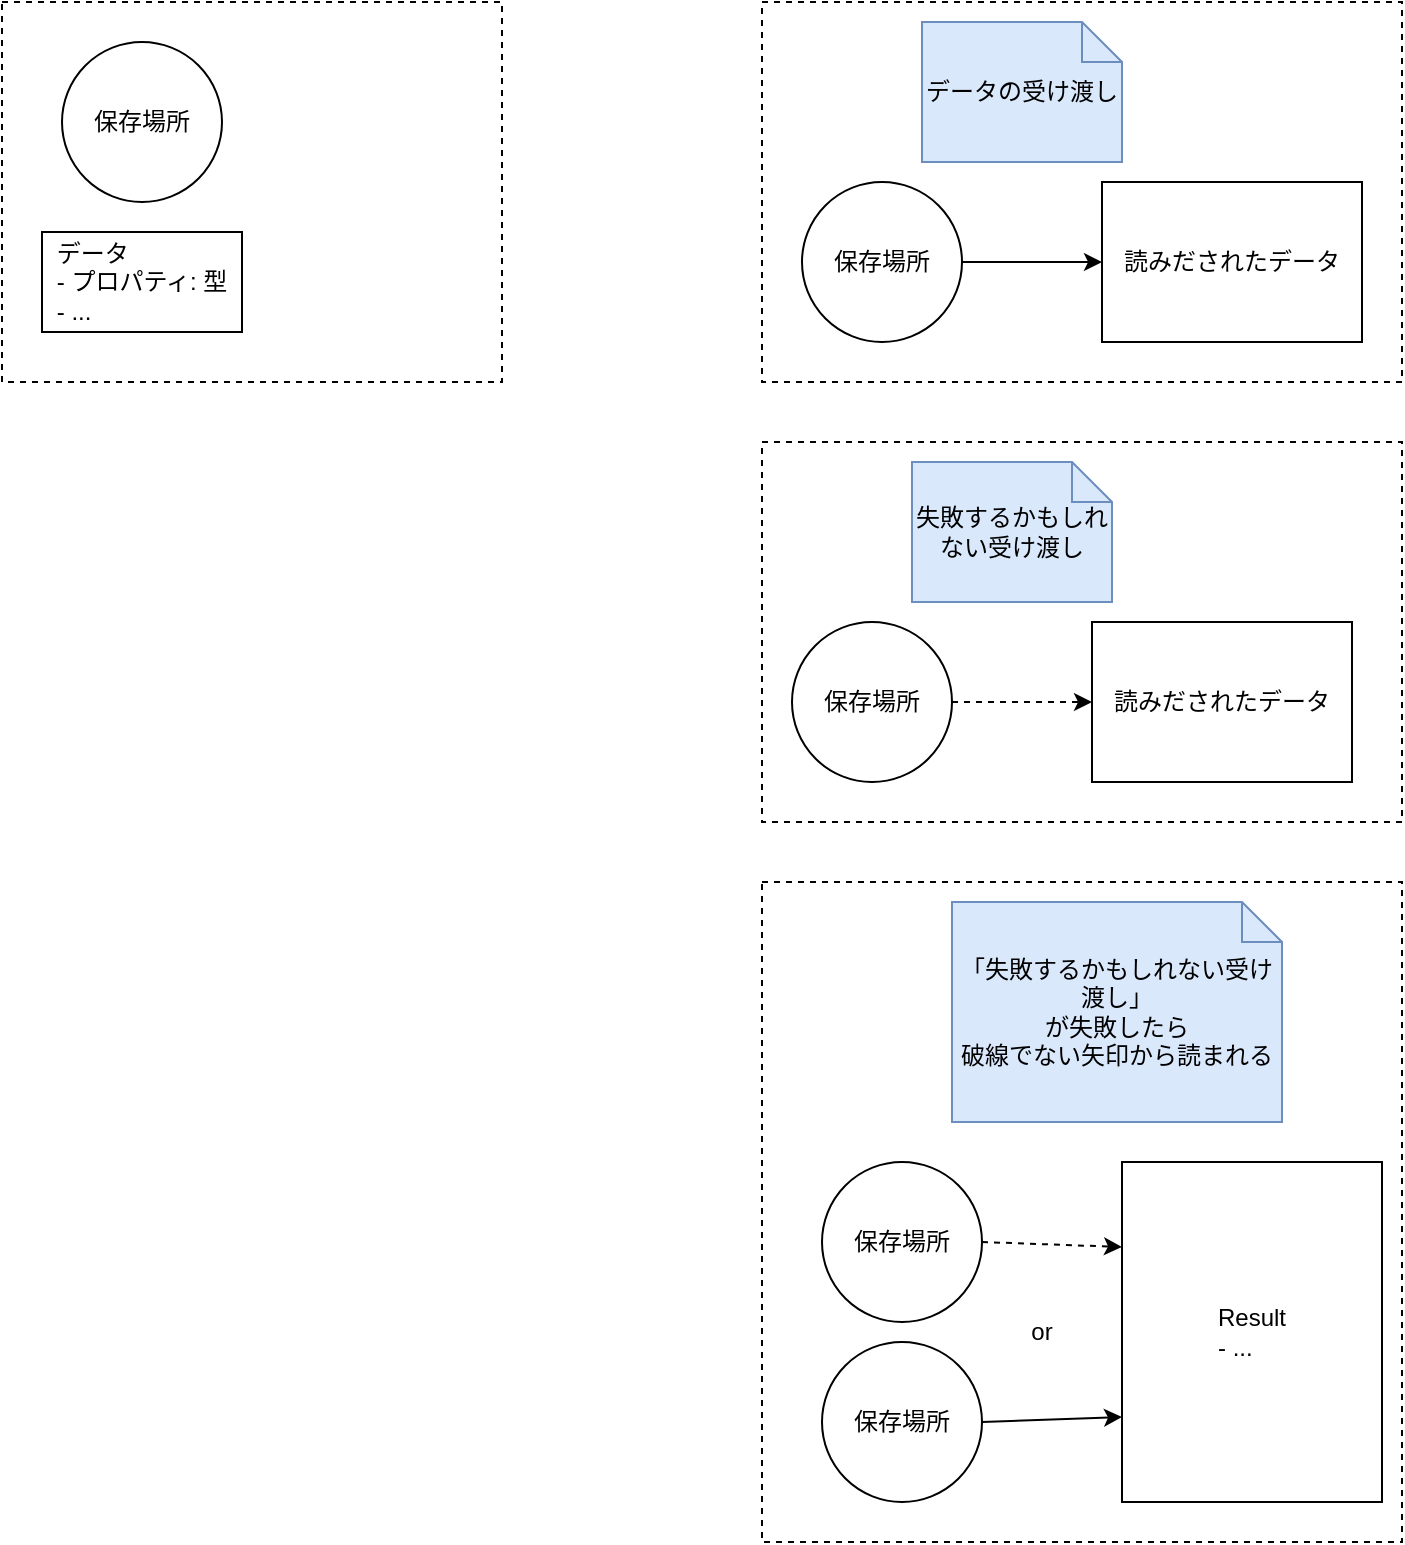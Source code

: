 <mxfile version="14.6.13" type="device" pages="3"><diagram id="hR2mVbdlKv_j1DYw4eob" name="図について"><mxGraphModel dx="1420" dy="560" grid="1" gridSize="10" guides="1" tooltips="1" connect="1" arrows="1" fold="1" page="1" pageScale="1" pageWidth="827" pageHeight="1169" math="0" shadow="0"><root><mxCell id="xD55_uqb_ta3pR29KP5W-0"/><mxCell id="xD55_uqb_ta3pR29KP5W-1" parent="xD55_uqb_ta3pR29KP5W-0"/><mxCell id="5LLq-g9moLrYtViGjdp4-22" value="" style="rounded=0;whiteSpace=wrap;html=1;dashed=1;fillColor=none;" vertex="1" parent="xD55_uqb_ta3pR29KP5W-1"><mxGeometry x="400" y="470" width="320" height="330" as="geometry"/></mxCell><mxCell id="5LLq-g9moLrYtViGjdp4-15" value="" style="rounded=0;whiteSpace=wrap;html=1;dashed=1;fillColor=none;" vertex="1" parent="xD55_uqb_ta3pR29KP5W-1"><mxGeometry x="400" y="30" width="320" height="190" as="geometry"/></mxCell><mxCell id="5LLq-g9moLrYtViGjdp4-14" value="" style="rounded=0;whiteSpace=wrap;html=1;dashed=1;fillColor=none;" vertex="1" parent="xD55_uqb_ta3pR29KP5W-1"><mxGeometry x="20" y="30" width="250" height="190" as="geometry"/></mxCell><mxCell id="DbfuZbcViSqwVck6rbPv-0" value="&lt;div style=&quot;text-align: left&quot;&gt;データ&lt;/div&gt;&lt;div style=&quot;text-align: left&quot;&gt;&lt;span&gt;- プロパティ: 型&lt;/span&gt;&lt;/div&gt;&lt;div style=&quot;text-align: left&quot;&gt;&lt;span&gt;- ...&lt;/span&gt;&lt;/div&gt;" style="rounded=0;whiteSpace=wrap;html=1;" vertex="1" parent="xD55_uqb_ta3pR29KP5W-1"><mxGeometry x="40" y="145" width="100" height="50" as="geometry"/></mxCell><mxCell id="DbfuZbcViSqwVck6rbPv-2" value="保存場所" style="ellipse;whiteSpace=wrap;html=1;aspect=fixed;" vertex="1" parent="xD55_uqb_ta3pR29KP5W-1"><mxGeometry x="50" y="50" width="80" height="80" as="geometry"/></mxCell><mxCell id="5LLq-g9moLrYtViGjdp4-2" value="データの受け渡し" style="shape=note;size=20;whiteSpace=wrap;html=1;fillColor=#dae8fc;strokeColor=#6c8ebf;" vertex="1" parent="xD55_uqb_ta3pR29KP5W-1"><mxGeometry x="480" y="40" width="100" height="70" as="geometry"/></mxCell><mxCell id="5LLq-g9moLrYtViGjdp4-3" value="&lt;div style=&quot;text-align: left&quot;&gt;読みだされたデータ&lt;/div&gt;" style="rounded=0;whiteSpace=wrap;html=1;" vertex="1" parent="xD55_uqb_ta3pR29KP5W-1"><mxGeometry x="570" y="120" width="130" height="80" as="geometry"/></mxCell><mxCell id="5LLq-g9moLrYtViGjdp4-4" style="edgeStyle=none;rounded=0;orthogonalLoop=1;jettySize=auto;html=1;exitX=1;exitY=0.5;exitDx=0;exitDy=0;" edge="1" source="5LLq-g9moLrYtViGjdp4-5" parent="xD55_uqb_ta3pR29KP5W-1"><mxGeometry relative="1" as="geometry"><mxPoint x="570" y="160" as="targetPoint"/></mxGeometry></mxCell><mxCell id="5LLq-g9moLrYtViGjdp4-5" value="保存場所" style="ellipse;whiteSpace=wrap;html=1;aspect=fixed;" vertex="1" parent="xD55_uqb_ta3pR29KP5W-1"><mxGeometry x="420" y="120" width="80" height="80" as="geometry"/></mxCell><mxCell id="5LLq-g9moLrYtViGjdp4-9" value="&lt;div style=&quot;text-align: left&quot;&gt;Result&lt;/div&gt;&lt;div style=&quot;text-align: left&quot;&gt;- ...&lt;/div&gt;" style="rounded=0;whiteSpace=wrap;html=1;" vertex="1" parent="xD55_uqb_ta3pR29KP5W-1"><mxGeometry x="580" y="610" width="130" height="170" as="geometry"/></mxCell><mxCell id="5LLq-g9moLrYtViGjdp4-10" style="edgeStyle=none;rounded=0;orthogonalLoop=1;jettySize=auto;html=1;exitX=1;exitY=0.5;exitDx=0;exitDy=0;dashed=1;entryX=0;entryY=0.25;entryDx=0;entryDy=0;" edge="1" source="5LLq-g9moLrYtViGjdp4-11" parent="xD55_uqb_ta3pR29KP5W-1" target="5LLq-g9moLrYtViGjdp4-9"><mxGeometry relative="1" as="geometry"><mxPoint x="580" y="650" as="targetPoint"/></mxGeometry></mxCell><mxCell id="5LLq-g9moLrYtViGjdp4-11" value="保存場所" style="ellipse;whiteSpace=wrap;html=1;aspect=fixed;" vertex="1" parent="xD55_uqb_ta3pR29KP5W-1"><mxGeometry x="430" y="610" width="80" height="80" as="geometry"/></mxCell><mxCell id="5LLq-g9moLrYtViGjdp4-16" value="" style="rounded=0;whiteSpace=wrap;html=1;dashed=1;fillColor=none;" vertex="1" parent="xD55_uqb_ta3pR29KP5W-1"><mxGeometry x="400" y="250" width="320" height="190" as="geometry"/></mxCell><mxCell id="5LLq-g9moLrYtViGjdp4-17" value="失敗するかもしれない受け渡し" style="shape=note;size=20;whiteSpace=wrap;html=1;fillColor=#dae8fc;strokeColor=#6c8ebf;" vertex="1" parent="xD55_uqb_ta3pR29KP5W-1"><mxGeometry x="475" y="260" width="100" height="70" as="geometry"/></mxCell><mxCell id="5LLq-g9moLrYtViGjdp4-18" value="&lt;div style=&quot;text-align: left&quot;&gt;読みだされたデータ&lt;/div&gt;" style="rounded=0;whiteSpace=wrap;html=1;" vertex="1" parent="xD55_uqb_ta3pR29KP5W-1"><mxGeometry x="565" y="340" width="130" height="80" as="geometry"/></mxCell><mxCell id="5LLq-g9moLrYtViGjdp4-19" style="edgeStyle=none;rounded=0;orthogonalLoop=1;jettySize=auto;html=1;exitX=1;exitY=0.5;exitDx=0;exitDy=0;dashed=1;" edge="1" source="5LLq-g9moLrYtViGjdp4-20" parent="xD55_uqb_ta3pR29KP5W-1"><mxGeometry relative="1" as="geometry"><mxPoint x="565" y="380" as="targetPoint"/></mxGeometry></mxCell><mxCell id="5LLq-g9moLrYtViGjdp4-20" value="保存場所" style="ellipse;whiteSpace=wrap;html=1;aspect=fixed;" vertex="1" parent="xD55_uqb_ta3pR29KP5W-1"><mxGeometry x="415" y="340" width="80" height="80" as="geometry"/></mxCell><mxCell id="5LLq-g9moLrYtViGjdp4-29" style="edgeStyle=none;rounded=0;orthogonalLoop=1;jettySize=auto;html=1;exitX=1;exitY=0.5;exitDx=0;exitDy=0;entryX=0;entryY=0.75;entryDx=0;entryDy=0;" edge="1" parent="xD55_uqb_ta3pR29KP5W-1" source="5LLq-g9moLrYtViGjdp4-24" target="5LLq-g9moLrYtViGjdp4-9"><mxGeometry relative="1" as="geometry"/></mxCell><mxCell id="5LLq-g9moLrYtViGjdp4-24" value="保存場所" style="ellipse;whiteSpace=wrap;html=1;aspect=fixed;" vertex="1" parent="xD55_uqb_ta3pR29KP5W-1"><mxGeometry x="430" y="700" width="80" height="80" as="geometry"/></mxCell><mxCell id="5LLq-g9moLrYtViGjdp4-30" value="「失敗するかもしれない受け渡し」&lt;br&gt;が失敗したら&lt;br&gt;破線でない矢印から読まれる" style="shape=note;size=20;whiteSpace=wrap;html=1;fillColor=#dae8fc;strokeColor=#6c8ebf;" vertex="1" parent="xD55_uqb_ta3pR29KP5W-1"><mxGeometry x="495" y="480" width="165" height="110" as="geometry"/></mxCell><mxCell id="LtQum84z7-xkU690mk_i-0" value="or" style="text;html=1;strokeColor=none;fillColor=none;align=center;verticalAlign=middle;whiteSpace=wrap;rounded=0;dashed=1;" vertex="1" parent="xD55_uqb_ta3pR29KP5W-1"><mxGeometry x="520" y="685" width="40" height="20" as="geometry"/></mxCell></root></mxGraphModel></diagram><diagram id="VWgk7meCK7wr5-Uc6D4B" name="signup"><mxGraphModel dx="1420" dy="560" grid="1" gridSize="10" guides="1" tooltips="1" connect="1" arrows="1" fold="1" page="1" pageScale="1" pageWidth="827" pageHeight="1169" math="0" shadow="0"><root><mxCell id="0"/><mxCell id="1" parent="0"/><mxCell id="6hCrYtSS0JBa0sFKtJ_Y-33" style="rounded=0;orthogonalLoop=1;jettySize=auto;html=1;exitX=1;exitY=0.5;exitDx=0;exitDy=0;entryX=0;entryY=0.5;entryDx=0;entryDy=0;" parent="1" source="6hCrYtSS0JBa0sFKtJ_Y-27" target="6hCrYtSS0JBa0sFKtJ_Y-29" edge="1"><mxGeometry relative="1" as="geometry"/></mxCell><mxCell id="6hCrYtSS0JBa0sFKtJ_Y-34" style="edgeStyle=none;rounded=0;orthogonalLoop=1;jettySize=auto;html=1;exitX=1;exitY=0.5;exitDx=0;exitDy=0;entryX=0;entryY=0.5;entryDx=0;entryDy=0;" parent="1" source="6hCrYtSS0JBa0sFKtJ_Y-27" target="6hCrYtSS0JBa0sFKtJ_Y-31" edge="1"><mxGeometry relative="1" as="geometry"/></mxCell><mxCell id="6hCrYtSS0JBa0sFKtJ_Y-27" value="State&lt;br&gt;- id: string&lt;br&gt;- email: string&lt;br&gt;- name: string&lt;br&gt;- password: string&lt;br&gt;- passwordToConfirm&lt;br&gt;&amp;nbsp; &amp;nbsp; &amp;nbsp; : string" style="html=1;align=left;" parent="1" vertex="1"><mxGeometry x="20" y="20" width="120" height="100" as="geometry"/></mxCell><mxCell id="6hCrYtSS0JBa0sFKtJ_Y-35" style="edgeStyle=none;rounded=0;orthogonalLoop=1;jettySize=auto;html=1;exitX=1;exitY=0.5;exitDx=0;exitDy=0;entryX=0;entryY=0.5;entryDx=0;entryDy=0;" parent="1" source="6hCrYtSS0JBa0sFKtJ_Y-29" target="6hCrYtSS0JBa0sFKtJ_Y-32" edge="1"><mxGeometry relative="1" as="geometry"/></mxCell><mxCell id="6hCrYtSS0JBa0sFKtJ_Y-29" value="password" style="rounded=1;whiteSpace=wrap;html=1;" parent="1" vertex="1"><mxGeometry x="180" y="20" width="120" height="30" as="geometry"/></mxCell><mxCell id="6hCrYtSS0JBa0sFKtJ_Y-40" style="edgeStyle=none;rounded=0;orthogonalLoop=1;jettySize=auto;html=1;exitX=1;exitY=0.5;exitDx=0;exitDy=0;entryX=0;entryY=0.5;entryDx=0;entryDy=0;" parent="1" source="6hCrYtSS0JBa0sFKtJ_Y-31" edge="1"><mxGeometry relative="1" as="geometry"><mxPoint x="490" y="70" as="targetPoint"/></mxGeometry></mxCell><mxCell id="6hCrYtSS0JBa0sFKtJ_Y-31" value="その他" style="rounded=1;whiteSpace=wrap;html=1;" parent="1" vertex="1"><mxGeometry x="180" y="60" width="260" height="60" as="geometry"/></mxCell><mxCell id="6hCrYtSS0JBa0sFKtJ_Y-39" style="edgeStyle=none;rounded=0;orthogonalLoop=1;jettySize=auto;html=1;exitX=1;exitY=0.5;exitDx=0;exitDy=0;entryX=0;entryY=0.5;entryDx=0;entryDy=0;" parent="1" source="6hCrYtSS0JBa0sFKtJ_Y-32" edge="1"><mxGeometry relative="1" as="geometry"><mxPoint x="490" y="70" as="targetPoint"/></mxGeometry></mxCell><mxCell id="6hCrYtSS0JBa0sFKtJ_Y-32" value="不可逆暗号化" style="shape=process;whiteSpace=wrap;html=1;backgroundOutline=1;" parent="1" vertex="1"><mxGeometry x="320" y="20" width="120" height="30" as="geometry"/></mxCell><mxCell id="RpeDymPZ-7XfWHfS_nT--3" style="edgeStyle=orthogonalEdgeStyle;rounded=0;orthogonalLoop=1;jettySize=auto;html=1;exitX=1;exitY=0.5;exitDx=0;exitDy=0;entryX=0;entryY=0.5;entryDx=0;entryDy=0;" edge="1" parent="1" source="RpeDymPZ-7XfWHfS_nT--1" target="RpeDymPZ-7XfWHfS_nT--2"><mxGeometry relative="1" as="geometry"/></mxCell><mxCell id="RpeDymPZ-7XfWHfS_nT--6" style="edgeStyle=orthogonalEdgeStyle;rounded=0;orthogonalLoop=1;jettySize=auto;html=1;exitX=0.5;exitY=1;exitDx=0;exitDy=0;entryX=0.5;entryY=0;entryDx=0;entryDy=0;" edge="1" parent="1" source="RpeDymPZ-7XfWHfS_nT--1" target="RpeDymPZ-7XfWHfS_nT--5"><mxGeometry relative="1" as="geometry"/></mxCell><mxCell id="RpeDymPZ-7XfWHfS_nT--1" value="&lt;div style=&quot;text-align: left&quot;&gt;&lt;span&gt;Result&lt;/span&gt;&lt;/div&gt;&lt;div style=&quot;text-align: left&quot;&gt;&lt;span&gt;- id&lt;/span&gt;&lt;/div&gt;&lt;div style=&quot;text-align: left&quot;&gt;&lt;span&gt;- email&lt;/span&gt;&lt;/div&gt;&lt;div style=&quot;text-align: left&quot;&gt;&lt;span&gt;- name&lt;/span&gt;&lt;/div&gt;&lt;div style=&quot;text-align: left&quot;&gt;&lt;span&gt;- password: Encrypted&lt;/span&gt;&lt;/div&gt;" style="rounded=0;whiteSpace=wrap;html=1;" vertex="1" parent="1"><mxGeometry x="490" y="20" width="130" height="100" as="geometry"/></mxCell><mxCell id="RpeDymPZ-7XfWHfS_nT--2" value="Firebaese&lt;br&gt;Auth" style="ellipse;whiteSpace=wrap;html=1;aspect=fixed;" vertex="1" parent="1"><mxGeometry x="690" y="30" width="80" height="80" as="geometry"/></mxCell><mxCell id="RpeDymPZ-7XfWHfS_nT--4" value="Cookie" style="ellipse;whiteSpace=wrap;html=1;aspect=fixed;" vertex="1" parent="1"><mxGeometry x="515" y="330" width="80" height="80" as="geometry"/></mxCell><mxCell id="RdZj2Qrie16SN5-46Yly-2" style="edgeStyle=none;rounded=0;orthogonalLoop=1;jettySize=auto;html=1;exitX=0.5;exitY=1;exitDx=0;exitDy=0;entryX=0.5;entryY=0;entryDx=0;entryDy=0;" edge="1" parent="1" source="RpeDymPZ-7XfWHfS_nT--5" target="RdZj2Qrie16SN5-46Yly-1"><mxGeometry relative="1" as="geometry"/></mxCell><mxCell id="RpeDymPZ-7XfWHfS_nT--5" value="公開鍵暗号化" style="shape=process;whiteSpace=wrap;html=1;backgroundOutline=1;" vertex="1" parent="1"><mxGeometry x="490" y="160" width="130" height="60" as="geometry"/></mxCell><mxCell id="oqFlDdFgShOCykmVIGfJ-1" value="Expired by 3days" style="shape=callout;whiteSpace=wrap;html=1;perimeter=calloutPerimeter;size=30;position=0.13;position2=0;" vertex="1" parent="1"><mxGeometry x="605" y="310" width="80" height="60" as="geometry"/></mxCell><mxCell id="RdZj2Qrie16SN5-46Yly-3" style="edgeStyle=none;rounded=0;orthogonalLoop=1;jettySize=auto;html=1;exitX=0.5;exitY=1;exitDx=0;exitDy=0;entryX=0.5;entryY=0;entryDx=0;entryDy=0;" edge="1" parent="1" source="RdZj2Qrie16SN5-46Yly-1" target="RpeDymPZ-7XfWHfS_nT--4"><mxGeometry relative="1" as="geometry"/></mxCell><mxCell id="RdZj2Qrie16SN5-46Yly-1" value="&lt;div style=&quot;text-align: left&quot;&gt;cookie&lt;/div&gt;&lt;div style=&quot;text-align: left&quot;&gt;: PublicKeyEncrypted&lt;/div&gt;" style="rounded=0;whiteSpace=wrap;html=1;" vertex="1" parent="1"><mxGeometry x="490" y="250" width="130" height="40" as="geometry"/></mxCell></root></mxGraphModel></diagram><diagram name="home" id="vlK7dsld6isvIeJ7TFYU"><mxGraphModel dx="1420" dy="560" grid="1" gridSize="10" guides="1" tooltips="1" connect="1" arrows="1" fold="1" page="1" pageScale="1" pageWidth="827" pageHeight="1169" math="0" shadow="0"><root><mxCell id="fH9Z6pmaZO-I7AKtugZ2-0"/><mxCell id="fH9Z6pmaZO-I7AKtugZ2-1" parent="fH9Z6pmaZO-I7AKtugZ2-0"/><mxCell id="DdGzfFYDBh5jDckYwO-r-1" style="edgeStyle=none;rounded=0;orthogonalLoop=1;jettySize=auto;html=1;exitX=1;exitY=0.5;exitDx=0;exitDy=0;dashed=1;" edge="1" parent="fH9Z6pmaZO-I7AKtugZ2-1" source="fH9Z6pmaZO-I7AKtugZ2-13" target="fH9Z6pmaZO-I7AKtugZ2-17"><mxGeometry relative="1" as="geometry"/></mxCell><mxCell id="fH9Z6pmaZO-I7AKtugZ2-13" value="&lt;div style=&quot;text-align: left&quot;&gt;&lt;span&gt;- id&lt;/span&gt;&lt;/div&gt;&lt;div style=&quot;text-align: left&quot;&gt;&lt;span&gt;- email&lt;/span&gt;&lt;/div&gt;&lt;div style=&quot;text-align: left&quot;&gt;&lt;span&gt;- name&lt;/span&gt;&lt;/div&gt;&lt;div style=&quot;text-align: left&quot;&gt;&lt;span&gt;- password: Encrypted&lt;/span&gt;&lt;/div&gt;" style="rounded=0;whiteSpace=wrap;html=1;dashed=1;" vertex="1" parent="fH9Z6pmaZO-I7AKtugZ2-1"><mxGeometry x="150" y="50" width="130" height="80" as="geometry"/></mxCell><mxCell id="fH9Z6pmaZO-I7AKtugZ2-14" value="home's State" style="ellipse;whiteSpace=wrap;html=1;aspect=fixed;" vertex="1" parent="fH9Z6pmaZO-I7AKtugZ2-1"><mxGeometry x="430" y="330" width="80" height="80" as="geometry"/></mxCell><mxCell id="GSRqX82SrMq5dwadFoBj-1" style="edgeStyle=none;rounded=0;orthogonalLoop=1;jettySize=auto;html=1;exitX=1;exitY=0.5;exitDx=0;exitDy=0;dashed=1;" edge="1" parent="fH9Z6pmaZO-I7AKtugZ2-1" source="fH9Z6pmaZO-I7AKtugZ2-15"><mxGeometry relative="1" as="geometry"><mxPoint x="150" y="90" as="targetPoint"/></mxGeometry></mxCell><mxCell id="fH9Z6pmaZO-I7AKtugZ2-15" value="Cookie" style="ellipse;whiteSpace=wrap;html=1;aspect=fixed;" vertex="1" parent="fH9Z6pmaZO-I7AKtugZ2-1"><mxGeometry x="40" y="50" width="80" height="80" as="geometry"/></mxCell><mxCell id="DdGzfFYDBh5jDckYwO-r-4" style="edgeStyle=none;rounded=0;orthogonalLoop=1;jettySize=auto;html=1;exitX=1;exitY=0.5;exitDx=0;exitDy=0;entryX=0;entryY=0.25;entryDx=0;entryDy=0;dashed=1;fontSize=7;" edge="1" parent="fH9Z6pmaZO-I7AKtugZ2-1" source="fH9Z6pmaZO-I7AKtugZ2-17" target="LatzA_TUq6fgq47XfRw1-0"><mxGeometry relative="1" as="geometry"/></mxCell><mxCell id="fH9Z6pmaZO-I7AKtugZ2-17" value="公開鍵複合化" style="shape=process;whiteSpace=wrap;html=1;backgroundOutline=1;" vertex="1" parent="fH9Z6pmaZO-I7AKtugZ2-1"><mxGeometry x="309" y="60" width="130" height="60" as="geometry"/></mxCell><mxCell id="GSRqX82SrMq5dwadFoBj-2" style="edgeStyle=none;rounded=0;orthogonalLoop=1;jettySize=auto;html=1;exitX=1;exitY=0.5;exitDx=0;exitDy=0;entryX=0;entryY=0.75;entryDx=0;entryDy=0;" edge="1" parent="fH9Z6pmaZO-I7AKtugZ2-1" source="DdGzfFYDBh5jDckYwO-r-2" target="LatzA_TUq6fgq47XfRw1-0"><mxGeometry relative="1" as="geometry"><mxPoint x="189" y="230" as="targetPoint"/><mxPoint x="119" y="250" as="sourcePoint"/></mxGeometry></mxCell><mxCell id="qjDjJGiieoUc36_d2vTL-2" style="edgeStyle=none;rounded=0;orthogonalLoop=1;jettySize=auto;html=1;exitX=0.5;exitY=1;exitDx=0;exitDy=0;dashed=1;fontSize=7;" edge="1" parent="fH9Z6pmaZO-I7AKtugZ2-1" source="LatzA_TUq6fgq47XfRw1-0" target="fH9Z6pmaZO-I7AKtugZ2-14"><mxGeometry relative="1" as="geometry"/></mxCell><mxCell id="qjDjJGiieoUc36_d2vTL-3" style="edgeStyle=none;rounded=0;orthogonalLoop=1;jettySize=auto;html=1;exitX=0.5;exitY=1;exitDx=0;exitDy=0;entryX=0;entryY=0;entryDx=0;entryDy=0;dashed=1;fontSize=7;" edge="1" parent="fH9Z6pmaZO-I7AKtugZ2-1" source="LatzA_TUq6fgq47XfRw1-0" target="qjDjJGiieoUc36_d2vTL-0"><mxGeometry relative="1" as="geometry"/></mxCell><mxCell id="LatzA_TUq6fgq47XfRw1-0" value="&lt;div style=&quot;text-align: left&quot;&gt;&lt;span&gt;- id&lt;/span&gt;&lt;/div&gt;&lt;div style=&quot;text-align: left&quot;&gt;&lt;span&gt;- email&lt;/span&gt;&lt;/div&gt;&lt;div style=&quot;text-align: left&quot;&gt;&lt;span&gt;- name&lt;/span&gt;&lt;/div&gt;&lt;div style=&quot;text-align: left&quot;&gt;&lt;span&gt;- password: string&lt;/span&gt;&lt;/div&gt;" style="rounded=0;whiteSpace=wrap;html=1;" vertex="1" parent="fH9Z6pmaZO-I7AKtugZ2-1"><mxGeometry x="470" y="40" width="130" height="260" as="geometry"/></mxCell><mxCell id="DdGzfFYDBh5jDckYwO-r-2" value="Input by user" style="ellipse;whiteSpace=wrap;html=1;aspect=fixed;" vertex="1" parent="fH9Z6pmaZO-I7AKtugZ2-1"><mxGeometry x="350" y="200" width="80" height="80" as="geometry"/></mxCell><mxCell id="DdGzfFYDBh5jDckYwO-r-3" value="Cookie期限切れなら" style="shape=note;size=8;whiteSpace=wrap;html=1;fillColor=#dae8fc;strokeColor=#6c8ebf;fontSize=7;verticalAlign=bottom;" vertex="1" parent="fH9Z6pmaZO-I7AKtugZ2-1"><mxGeometry x="295" y="190" width="70" height="30" as="geometry"/></mxCell><mxCell id="qjDjJGiieoUc36_d2vTL-0" value="Auth" style="ellipse;whiteSpace=wrap;html=1;aspect=fixed;" vertex="1" parent="fH9Z6pmaZO-I7AKtugZ2-1"><mxGeometry x="570" y="330" width="80" height="80" as="geometry"/></mxCell></root></mxGraphModel></diagram></mxfile>